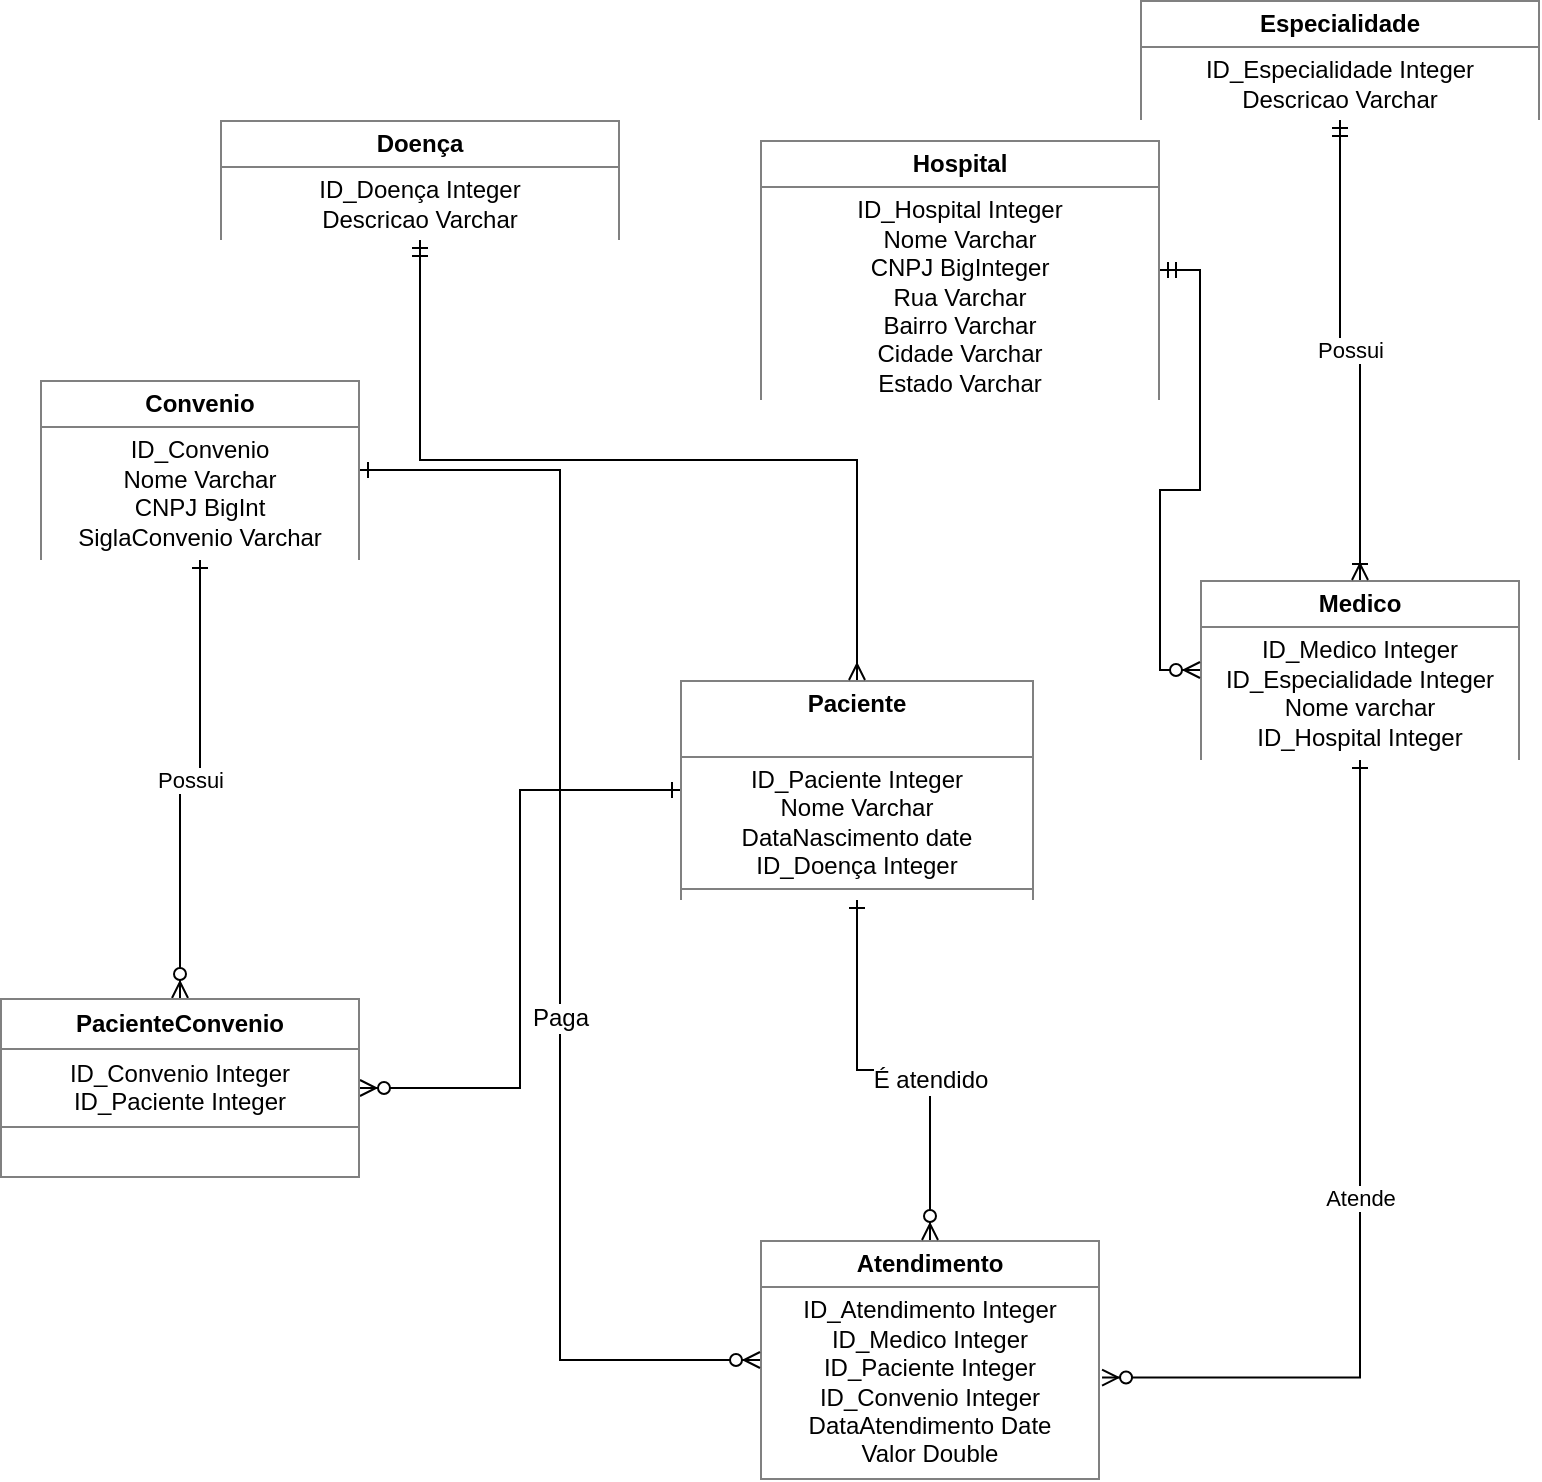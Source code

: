 <mxfile version="10.6.7" type="device"><diagram id="XnnqVteKub7QhVR3G8Bv" name="Page-1"><mxGraphModel dx="1074" dy="584" grid="1" gridSize="10" guides="1" tooltips="1" connect="1" arrows="1" fold="1" page="1" pageScale="1" pageWidth="827" pageHeight="1169" math="0" shadow="0"><root><mxCell id="0"/><mxCell id="1" parent="0"/><mxCell id="_peevpSyMoZjfvSUnQRO-1" value="&lt;table border=&quot;1&quot; width=&quot;100%&quot; cellpadding=&quot;4&quot; style=&quot;width: 100% ; height: 100% ; border-collapse: collapse&quot;&gt;&lt;tbody&gt;&lt;tr&gt;&lt;th align=&quot;center&quot;&gt;Atendimento&lt;/th&gt;&lt;/tr&gt;&lt;tr&gt;&lt;td align=&quot;center&quot;&gt;ID_Atendimento Integer&lt;br&gt;ID_Medico Integer&lt;br&gt;ID_Paciente Integer&lt;br&gt;ID_Convenio Integer&lt;br&gt;DataAtendimento Date&lt;br&gt;Valor Double&lt;/td&gt;&lt;/tr&gt;&lt;tr&gt;&lt;td align=&quot;center&quot;&gt;&lt;br&gt;&lt;/td&gt;&lt;/tr&gt;&lt;/tbody&gt;&lt;/table&gt;" style="text;html=1;strokeColor=none;fillColor=none;overflow=fill;" parent="1" vertex="1"><mxGeometry x="400" y="660" width="170" height="120" as="geometry"/></mxCell><mxCell id="_peevpSyMoZjfvSUnQRO-25" value="Atende" style="edgeStyle=orthogonalEdgeStyle;rounded=0;orthogonalLoop=1;jettySize=auto;html=1;exitX=0.5;exitY=1;exitDx=0;exitDy=0;entryX=1.006;entryY=0.573;entryDx=0;entryDy=0;entryPerimeter=0;startArrow=ERone;startFill=0;endArrow=ERzeroToMany;endFill=1;" parent="1" source="_peevpSyMoZjfvSUnQRO-8" target="_peevpSyMoZjfvSUnQRO-1" edge="1"><mxGeometry relative="1" as="geometry"/></mxCell><mxCell id="_peevpSyMoZjfvSUnQRO-8" value="&lt;table border=&quot;1&quot; width=&quot;100%&quot; cellpadding=&quot;4&quot; style=&quot;width: 100% ; height: 100% ; border-collapse: collapse&quot;&gt;&lt;tbody&gt;&lt;tr&gt;&lt;th align=&quot;center&quot;&gt;Medico&lt;/th&gt;&lt;/tr&gt;&lt;tr&gt;&lt;td align=&quot;center&quot;&gt;ID_Medico Integer&lt;br&gt;ID_Especialidade Integer&lt;br&gt;Nome varchar&lt;br&gt;ID_Hospital Integer&lt;/td&gt;&lt;/tr&gt;&lt;tr&gt;&lt;td align=&quot;center&quot;&gt;&lt;br&gt;&lt;/td&gt;&lt;/tr&gt;&lt;/tbody&gt;&lt;/table&gt;" style="text;html=1;strokeColor=none;fillColor=none;overflow=fill;" parent="1" vertex="1"><mxGeometry x="620" y="330" width="160" height="90" as="geometry"/></mxCell><mxCell id="_peevpSyMoZjfvSUnQRO-14" value="Possui&lt;br&gt;" style="edgeStyle=orthogonalEdgeStyle;rounded=0;orthogonalLoop=1;jettySize=auto;html=1;exitX=0.5;exitY=1;exitDx=0;exitDy=0;entryX=0.5;entryY=0;entryDx=0;entryDy=0;startArrow=ERmandOne;startFill=0;endArrow=ERoneToMany;endFill=0;" parent="1" source="_peevpSyMoZjfvSUnQRO-9" target="_peevpSyMoZjfvSUnQRO-8" edge="1"><mxGeometry relative="1" as="geometry"/></mxCell><mxCell id="_peevpSyMoZjfvSUnQRO-9" value="&lt;table border=&quot;1&quot; width=&quot;100%&quot; cellpadding=&quot;4&quot; style=&quot;width: 100% ; height: 100% ; border-collapse: collapse&quot;&gt;&lt;tbody&gt;&lt;tr&gt;&lt;th align=&quot;center&quot;&gt;Especialidade&lt;/th&gt;&lt;/tr&gt;&lt;tr&gt;&lt;td align=&quot;center&quot;&gt;ID_Especialidade Integer&lt;br&gt;Descricao Varchar&lt;br&gt;&lt;/td&gt;&lt;/tr&gt;&lt;tr&gt;&lt;td align=&quot;center&quot;&gt;&lt;br&gt;&lt;/td&gt;&lt;/tr&gt;&lt;/tbody&gt;&lt;/table&gt;" style="text;html=1;strokeColor=none;fillColor=none;overflow=fill;" parent="1" vertex="1"><mxGeometry x="590" y="40" width="200" height="60" as="geometry"/></mxCell><mxCell id="_peevpSyMoZjfvSUnQRO-20" style="edgeStyle=orthogonalEdgeStyle;rounded=0;orthogonalLoop=1;jettySize=auto;html=1;entryX=1;entryY=0.5;entryDx=0;entryDy=0;startArrow=ERone;startFill=0;endArrow=ERzeroToMany;endFill=1;" parent="1" source="_peevpSyMoZjfvSUnQRO-10" target="_peevpSyMoZjfvSUnQRO-12" edge="1"><mxGeometry relative="1" as="geometry"/></mxCell><mxCell id="_peevpSyMoZjfvSUnQRO-24" style="edgeStyle=orthogonalEdgeStyle;rounded=0;orthogonalLoop=1;jettySize=auto;html=1;entryX=0.5;entryY=0;entryDx=0;entryDy=0;startArrow=ERone;startFill=0;endArrow=ERzeroToMany;endFill=1;" parent="1" source="_peevpSyMoZjfvSUnQRO-10" target="_peevpSyMoZjfvSUnQRO-1" edge="1"><mxGeometry relative="1" as="geometry"/></mxCell><mxCell id="_peevpSyMoZjfvSUnQRO-27" value="É atendido" style="text;html=1;resizable=0;points=[];align=center;verticalAlign=middle;labelBackgroundColor=#ffffff;" parent="_peevpSyMoZjfvSUnQRO-24" vertex="1" connectable="0"><mxGeometry x="-0.31" y="18" relative="1" as="geometry"><mxPoint x="18" y="19" as="offset"/></mxGeometry></mxCell><mxCell id="_peevpSyMoZjfvSUnQRO-10" value="&lt;table border=&quot;1&quot; width=&quot;100%&quot; cellpadding=&quot;4&quot; style=&quot;width: 100% ; height: 100% ; border-collapse: collapse&quot;&gt;&lt;tbody&gt;&lt;tr&gt;&lt;th align=&quot;center&quot;&gt;Paciente&lt;br&gt;&lt;br&gt;&lt;/th&gt;&lt;/tr&gt;&lt;tr&gt;&lt;td align=&quot;center&quot;&gt;ID_Paciente Integer&lt;br&gt;Nome Varchar&lt;br&gt;DataNascimento date&lt;br&gt;ID_Doença Integer&lt;/td&gt;&lt;/tr&gt;&lt;tr&gt;&lt;td align=&quot;center&quot;&gt;&lt;br&gt;&lt;/td&gt;&lt;/tr&gt;&lt;/tbody&gt;&lt;/table&gt;" style="text;html=1;strokeColor=none;fillColor=none;overflow=fill;" parent="1" vertex="1"><mxGeometry x="360" y="380" width="177" height="110" as="geometry"/></mxCell><mxCell id="_peevpSyMoZjfvSUnQRO-19" value="Possui" style="edgeStyle=orthogonalEdgeStyle;rounded=0;orthogonalLoop=1;jettySize=auto;html=1;entryX=0.5;entryY=0;entryDx=0;entryDy=0;startArrow=ERone;startFill=0;endArrow=ERzeroToMany;endFill=1;" parent="1" source="_peevpSyMoZjfvSUnQRO-11" target="_peevpSyMoZjfvSUnQRO-12" edge="1"><mxGeometry relative="1" as="geometry"/></mxCell><mxCell id="_peevpSyMoZjfvSUnQRO-22" style="edgeStyle=orthogonalEdgeStyle;rounded=0;orthogonalLoop=1;jettySize=auto;html=1;entryX=0;entryY=0.5;entryDx=0;entryDy=0;startArrow=ERone;startFill=0;endArrow=ERzeroToMany;endFill=1;" parent="1" source="_peevpSyMoZjfvSUnQRO-11" target="_peevpSyMoZjfvSUnQRO-1" edge="1"><mxGeometry relative="1" as="geometry"/></mxCell><mxCell id="_peevpSyMoZjfvSUnQRO-26" value="Paga" style="text;html=1;resizable=0;points=[];align=center;verticalAlign=middle;labelBackgroundColor=#ffffff;" parent="_peevpSyMoZjfvSUnQRO-22" vertex="1" connectable="0"><mxGeometry x="0.159" relative="1" as="geometry"><mxPoint as="offset"/></mxGeometry></mxCell><mxCell id="_peevpSyMoZjfvSUnQRO-11" value="&lt;table border=&quot;1&quot; width=&quot;100%&quot; cellpadding=&quot;4&quot; style=&quot;width: 100% ; height: 100% ; border-collapse: collapse&quot;&gt;&lt;tbody&gt;&lt;tr&gt;&lt;th align=&quot;center&quot;&gt;Convenio&lt;/th&gt;&lt;/tr&gt;&lt;tr&gt;&lt;td align=&quot;center&quot;&gt;ID_Convenio&lt;br&gt;Nome Varchar&lt;br&gt;CNPJ BigInt&lt;br&gt;SiglaConvenio Varchar&lt;/td&gt;&lt;/tr&gt;&lt;tr&gt;&lt;td align=&quot;center&quot;&gt;&lt;br&gt;&lt;/td&gt;&lt;/tr&gt;&lt;/tbody&gt;&lt;/table&gt;" style="text;html=1;strokeColor=none;fillColor=none;overflow=fill;" parent="1" vertex="1"><mxGeometry x="40" y="230" width="160" height="90" as="geometry"/></mxCell><mxCell id="_peevpSyMoZjfvSUnQRO-12" value="&lt;table border=&quot;1&quot; width=&quot;100%&quot; cellpadding=&quot;4&quot; style=&quot;width: 100% ; height: 100% ; border-collapse: collapse&quot;&gt;&lt;tbody&gt;&lt;tr&gt;&lt;th align=&quot;center&quot;&gt;PacienteConvenio&lt;/th&gt;&lt;/tr&gt;&lt;tr&gt;&lt;td align=&quot;center&quot;&gt;ID_Convenio Integer&lt;br&gt;ID_Paciente Integer&lt;br&gt;&lt;/td&gt;&lt;/tr&gt;&lt;tr&gt;&lt;td align=&quot;center&quot;&gt;&lt;br&gt;&lt;/td&gt;&lt;/tr&gt;&lt;/tbody&gt;&lt;/table&gt;" style="text;html=1;strokeColor=none;fillColor=none;overflow=fill;" parent="1" vertex="1"><mxGeometry x="20" y="539" width="180" height="90" as="geometry"/></mxCell><mxCell id="_akvGuqvGZmAiAeYqkt1-2" style="edgeStyle=orthogonalEdgeStyle;rounded=0;orthogonalLoop=1;jettySize=auto;html=1;exitX=0.5;exitY=1;exitDx=0;exitDy=0;endArrow=ERzeroToMany;endFill=1;" edge="1" parent="1" source="_peevpSyMoZjfvSUnQRO-12" target="_peevpSyMoZjfvSUnQRO-12"><mxGeometry relative="1" as="geometry"/></mxCell><mxCell id="_akvGuqvGZmAiAeYqkt1-4" style="edgeStyle=orthogonalEdgeStyle;rounded=0;orthogonalLoop=1;jettySize=auto;html=1;entryX=0;entryY=0.5;entryDx=0;entryDy=0;endArrow=ERzeroToMany;endFill=1;startArrow=ERmandOne;startFill=0;" edge="1" parent="1" source="_akvGuqvGZmAiAeYqkt1-3" target="_peevpSyMoZjfvSUnQRO-8"><mxGeometry relative="1" as="geometry"/></mxCell><mxCell id="_akvGuqvGZmAiAeYqkt1-3" value="&lt;table border=&quot;1&quot; width=&quot;100%&quot; cellpadding=&quot;4&quot; style=&quot;width: 100% ; height: 100% ; border-collapse: collapse&quot;&gt;&lt;tbody&gt;&lt;tr&gt;&lt;th align=&quot;center&quot;&gt;Hospital&lt;/th&gt;&lt;/tr&gt;&lt;tr&gt;&lt;td align=&quot;center&quot;&gt;ID_Hospital Integer&lt;br&gt;Nome Varchar&lt;br&gt;CNPJ BigInteger&lt;br&gt;Rua Varchar&lt;br&gt;Bairro Varchar&lt;br&gt;Cidade Varchar&lt;br&gt;Estado Varchar&lt;br&gt;&lt;/td&gt;&lt;/tr&gt;&lt;tr&gt;&lt;td align=&quot;center&quot;&gt;&lt;br&gt;&lt;/td&gt;&lt;/tr&gt;&lt;/tbody&gt;&lt;/table&gt;" style="text;html=1;strokeColor=none;fillColor=none;overflow=fill;" vertex="1" parent="1"><mxGeometry x="400" y="110" width="200" height="130" as="geometry"/></mxCell><mxCell id="_akvGuqvGZmAiAeYqkt1-5" style="edgeStyle=orthogonalEdgeStyle;rounded=0;orthogonalLoop=1;jettySize=auto;html=1;exitX=0.5;exitY=1;exitDx=0;exitDy=0;startArrow=ERmandOne;startFill=0;endArrow=ERzeroToMany;endFill=1;" edge="1" parent="1" source="_peevpSyMoZjfvSUnQRO-12" target="_peevpSyMoZjfvSUnQRO-12"><mxGeometry relative="1" as="geometry"/></mxCell><mxCell id="_akvGuqvGZmAiAeYqkt1-6" style="edgeStyle=orthogonalEdgeStyle;rounded=0;orthogonalLoop=1;jettySize=auto;html=1;exitX=0.5;exitY=1;exitDx=0;exitDy=0;startArrow=ERmandOne;startFill=0;endArrow=ERzeroToMany;endFill=1;" edge="1" parent="1" source="_peevpSyMoZjfvSUnQRO-12" target="_peevpSyMoZjfvSUnQRO-12"><mxGeometry relative="1" as="geometry"/></mxCell><mxCell id="_akvGuqvGZmAiAeYqkt1-8" style="edgeStyle=orthogonalEdgeStyle;rounded=0;orthogonalLoop=1;jettySize=auto;html=1;exitX=0.5;exitY=1;exitDx=0;exitDy=0;entryX=0.5;entryY=0;entryDx=0;entryDy=0;startArrow=ERmandOne;startFill=0;endArrow=ERmany;endFill=0;" edge="1" parent="1" source="_akvGuqvGZmAiAeYqkt1-7" target="_peevpSyMoZjfvSUnQRO-10"><mxGeometry relative="1" as="geometry"/></mxCell><mxCell id="_akvGuqvGZmAiAeYqkt1-7" value="&lt;table border=&quot;1&quot; width=&quot;100%&quot; cellpadding=&quot;4&quot; style=&quot;width: 100% ; height: 100% ; border-collapse: collapse&quot;&gt;&lt;tbody&gt;&lt;tr&gt;&lt;th align=&quot;center&quot;&gt;Doença&lt;/th&gt;&lt;/tr&gt;&lt;tr&gt;&lt;td align=&quot;center&quot;&gt;ID_Doença Integer&lt;br&gt;Descricao Varchar&lt;br&gt;&lt;/td&gt;&lt;/tr&gt;&lt;tr&gt;&lt;td align=&quot;center&quot;&gt;&lt;br&gt;&lt;/td&gt;&lt;/tr&gt;&lt;/tbody&gt;&lt;/table&gt;" style="text;html=1;strokeColor=none;fillColor=none;overflow=fill;" vertex="1" parent="1"><mxGeometry x="130" y="100" width="200" height="60" as="geometry"/></mxCell></root></mxGraphModel></diagram></mxfile>